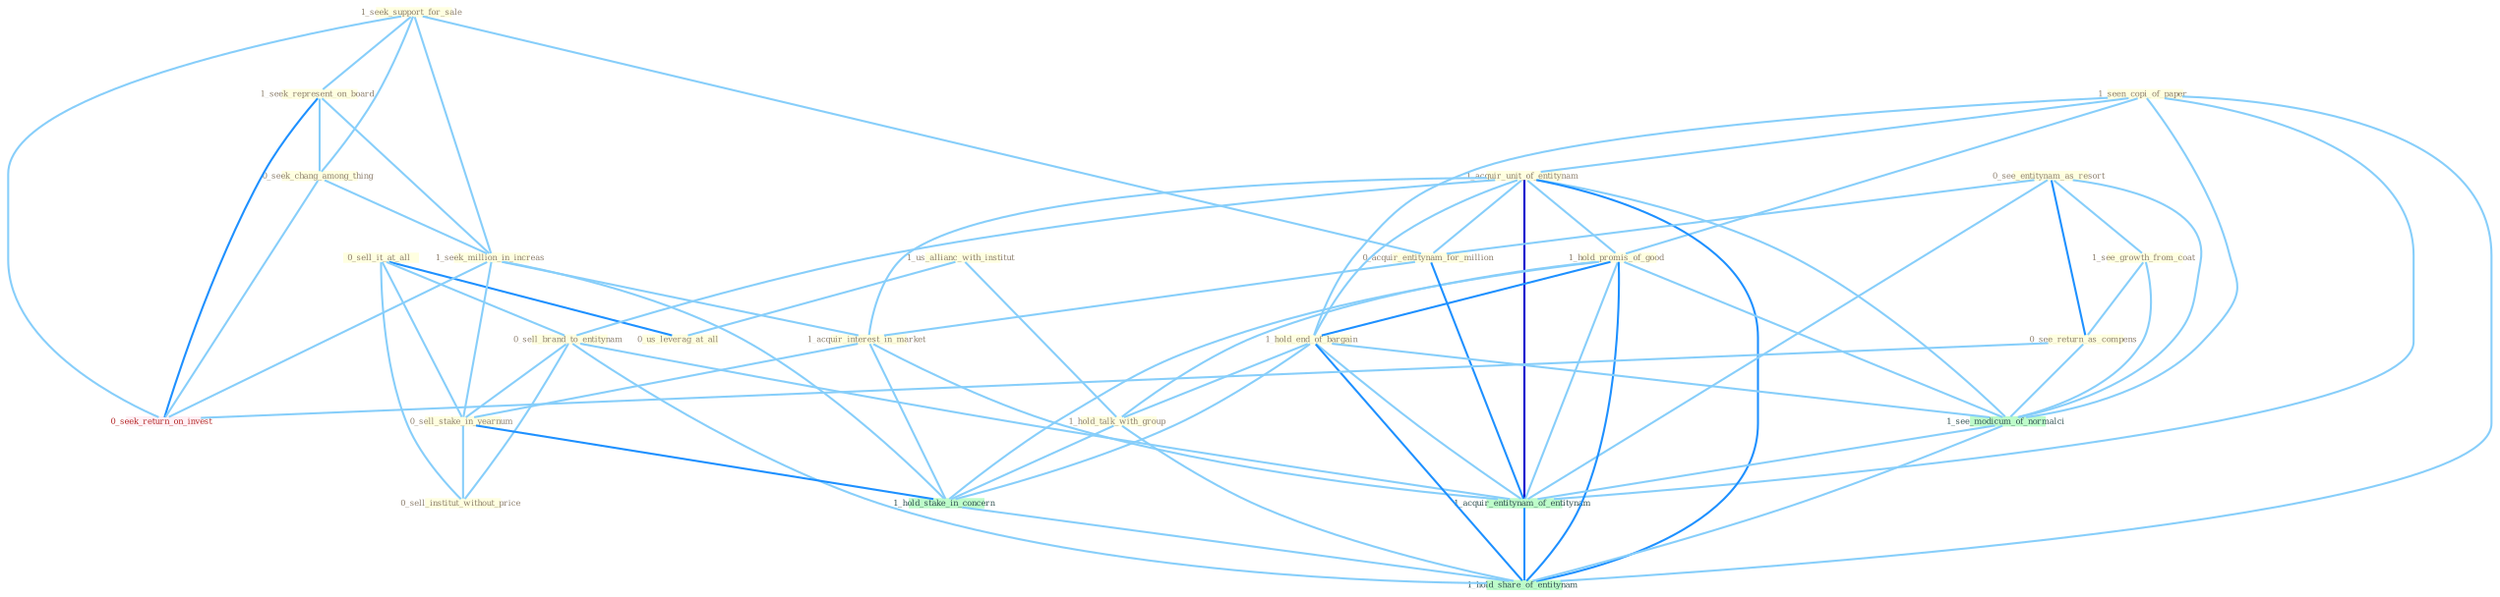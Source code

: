 Graph G{ 
    node
    [shape=polygon,style=filled,width=.5,height=.06,color="#BDFCC9",fixedsize=true,fontsize=4,
    fontcolor="#2f4f4f"];
    {node
    [color="#ffffe0", fontcolor="#8b7d6b"] "1_seek_support_for_sale " "1_us_allianc_with_institut " "1_seek_represent_on_board " "0_sell_it_at_all " "1_seen_copi_of_paper " "0_seek_chang_among_thing " "0_us_leverag_at_all " "1_acquir_unit_of_entitynam " "0_see_entitynam_as_resort " "1_see_growth_from_coat " "1_hold_promis_of_good " "1_seek_million_in_increas " "0_acquir_entitynam_for_million " "0_sell_brand_to_entitynam " "1_acquir_interest_in_market " "1_hold_end_of_bargain " "0_sell_stake_in_yearnum " "1_hold_talk_with_group " "0_see_return_as_compens " "0_sell_institut_without_price "}
{node [color="#fff0f5", fontcolor="#b22222"] "0_seek_return_on_invest "}
edge [color="#B0E2FF"];

	"1_seek_support_for_sale " -- "1_seek_represent_on_board " [w="1", color="#87cefa" ];
	"1_seek_support_for_sale " -- "0_seek_chang_among_thing " [w="1", color="#87cefa" ];
	"1_seek_support_for_sale " -- "1_seek_million_in_increas " [w="1", color="#87cefa" ];
	"1_seek_support_for_sale " -- "0_acquir_entitynam_for_million " [w="1", color="#87cefa" ];
	"1_seek_support_for_sale " -- "0_seek_return_on_invest " [w="1", color="#87cefa" ];
	"1_us_allianc_with_institut " -- "0_us_leverag_at_all " [w="1", color="#87cefa" ];
	"1_us_allianc_with_institut " -- "1_hold_talk_with_group " [w="1", color="#87cefa" ];
	"1_seek_represent_on_board " -- "0_seek_chang_among_thing " [w="1", color="#87cefa" ];
	"1_seek_represent_on_board " -- "1_seek_million_in_increas " [w="1", color="#87cefa" ];
	"1_seek_represent_on_board " -- "0_seek_return_on_invest " [w="2", color="#1e90ff" , len=0.8];
	"0_sell_it_at_all " -- "0_us_leverag_at_all " [w="2", color="#1e90ff" , len=0.8];
	"0_sell_it_at_all " -- "0_sell_brand_to_entitynam " [w="1", color="#87cefa" ];
	"0_sell_it_at_all " -- "0_sell_stake_in_yearnum " [w="1", color="#87cefa" ];
	"0_sell_it_at_all " -- "0_sell_institut_without_price " [w="1", color="#87cefa" ];
	"1_seen_copi_of_paper " -- "1_acquir_unit_of_entitynam " [w="1", color="#87cefa" ];
	"1_seen_copi_of_paper " -- "1_hold_promis_of_good " [w="1", color="#87cefa" ];
	"1_seen_copi_of_paper " -- "1_hold_end_of_bargain " [w="1", color="#87cefa" ];
	"1_seen_copi_of_paper " -- "1_see_modicum_of_normalci " [w="1", color="#87cefa" ];
	"1_seen_copi_of_paper " -- "1_acquir_entitynam_of_entitynam " [w="1", color="#87cefa" ];
	"1_seen_copi_of_paper " -- "1_hold_share_of_entitynam " [w="1", color="#87cefa" ];
	"0_seek_chang_among_thing " -- "1_seek_million_in_increas " [w="1", color="#87cefa" ];
	"0_seek_chang_among_thing " -- "0_seek_return_on_invest " [w="1", color="#87cefa" ];
	"1_acquir_unit_of_entitynam " -- "1_hold_promis_of_good " [w="1", color="#87cefa" ];
	"1_acquir_unit_of_entitynam " -- "0_acquir_entitynam_for_million " [w="1", color="#87cefa" ];
	"1_acquir_unit_of_entitynam " -- "0_sell_brand_to_entitynam " [w="1", color="#87cefa" ];
	"1_acquir_unit_of_entitynam " -- "1_acquir_interest_in_market " [w="1", color="#87cefa" ];
	"1_acquir_unit_of_entitynam " -- "1_hold_end_of_bargain " [w="1", color="#87cefa" ];
	"1_acquir_unit_of_entitynam " -- "1_see_modicum_of_normalci " [w="1", color="#87cefa" ];
	"1_acquir_unit_of_entitynam " -- "1_acquir_entitynam_of_entitynam " [w="3", color="#0000cd" , len=0.6];
	"1_acquir_unit_of_entitynam " -- "1_hold_share_of_entitynam " [w="2", color="#1e90ff" , len=0.8];
	"0_see_entitynam_as_resort " -- "1_see_growth_from_coat " [w="1", color="#87cefa" ];
	"0_see_entitynam_as_resort " -- "0_acquir_entitynam_for_million " [w="1", color="#87cefa" ];
	"0_see_entitynam_as_resort " -- "0_see_return_as_compens " [w="2", color="#1e90ff" , len=0.8];
	"0_see_entitynam_as_resort " -- "1_see_modicum_of_normalci " [w="1", color="#87cefa" ];
	"0_see_entitynam_as_resort " -- "1_acquir_entitynam_of_entitynam " [w="1", color="#87cefa" ];
	"1_see_growth_from_coat " -- "0_see_return_as_compens " [w="1", color="#87cefa" ];
	"1_see_growth_from_coat " -- "1_see_modicum_of_normalci " [w="1", color="#87cefa" ];
	"1_hold_promis_of_good " -- "1_hold_end_of_bargain " [w="2", color="#1e90ff" , len=0.8];
	"1_hold_promis_of_good " -- "1_hold_talk_with_group " [w="1", color="#87cefa" ];
	"1_hold_promis_of_good " -- "1_hold_stake_in_concern " [w="1", color="#87cefa" ];
	"1_hold_promis_of_good " -- "1_see_modicum_of_normalci " [w="1", color="#87cefa" ];
	"1_hold_promis_of_good " -- "1_acquir_entitynam_of_entitynam " [w="1", color="#87cefa" ];
	"1_hold_promis_of_good " -- "1_hold_share_of_entitynam " [w="2", color="#1e90ff" , len=0.8];
	"1_seek_million_in_increas " -- "1_acquir_interest_in_market " [w="1", color="#87cefa" ];
	"1_seek_million_in_increas " -- "0_sell_stake_in_yearnum " [w="1", color="#87cefa" ];
	"1_seek_million_in_increas " -- "1_hold_stake_in_concern " [w="1", color="#87cefa" ];
	"1_seek_million_in_increas " -- "0_seek_return_on_invest " [w="1", color="#87cefa" ];
	"0_acquir_entitynam_for_million " -- "1_acquir_interest_in_market " [w="1", color="#87cefa" ];
	"0_acquir_entitynam_for_million " -- "1_acquir_entitynam_of_entitynam " [w="2", color="#1e90ff" , len=0.8];
	"0_sell_brand_to_entitynam " -- "0_sell_stake_in_yearnum " [w="1", color="#87cefa" ];
	"0_sell_brand_to_entitynam " -- "0_sell_institut_without_price " [w="1", color="#87cefa" ];
	"0_sell_brand_to_entitynam " -- "1_acquir_entitynam_of_entitynam " [w="1", color="#87cefa" ];
	"0_sell_brand_to_entitynam " -- "1_hold_share_of_entitynam " [w="1", color="#87cefa" ];
	"1_acquir_interest_in_market " -- "0_sell_stake_in_yearnum " [w="1", color="#87cefa" ];
	"1_acquir_interest_in_market " -- "1_hold_stake_in_concern " [w="1", color="#87cefa" ];
	"1_acquir_interest_in_market " -- "1_acquir_entitynam_of_entitynam " [w="1", color="#87cefa" ];
	"1_hold_end_of_bargain " -- "1_hold_talk_with_group " [w="1", color="#87cefa" ];
	"1_hold_end_of_bargain " -- "1_hold_stake_in_concern " [w="1", color="#87cefa" ];
	"1_hold_end_of_bargain " -- "1_see_modicum_of_normalci " [w="1", color="#87cefa" ];
	"1_hold_end_of_bargain " -- "1_acquir_entitynam_of_entitynam " [w="1", color="#87cefa" ];
	"1_hold_end_of_bargain " -- "1_hold_share_of_entitynam " [w="2", color="#1e90ff" , len=0.8];
	"0_sell_stake_in_yearnum " -- "0_sell_institut_without_price " [w="1", color="#87cefa" ];
	"0_sell_stake_in_yearnum " -- "1_hold_stake_in_concern " [w="2", color="#1e90ff" , len=0.8];
	"1_hold_talk_with_group " -- "1_hold_stake_in_concern " [w="1", color="#87cefa" ];
	"1_hold_talk_with_group " -- "1_hold_share_of_entitynam " [w="1", color="#87cefa" ];
	"0_see_return_as_compens " -- "0_seek_return_on_invest " [w="1", color="#87cefa" ];
	"0_see_return_as_compens " -- "1_see_modicum_of_normalci " [w="1", color="#87cefa" ];
	"1_hold_stake_in_concern " -- "1_hold_share_of_entitynam " [w="1", color="#87cefa" ];
	"1_see_modicum_of_normalci " -- "1_acquir_entitynam_of_entitynam " [w="1", color="#87cefa" ];
	"1_see_modicum_of_normalci " -- "1_hold_share_of_entitynam " [w="1", color="#87cefa" ];
	"1_acquir_entitynam_of_entitynam " -- "1_hold_share_of_entitynam " [w="2", color="#1e90ff" , len=0.8];
}
